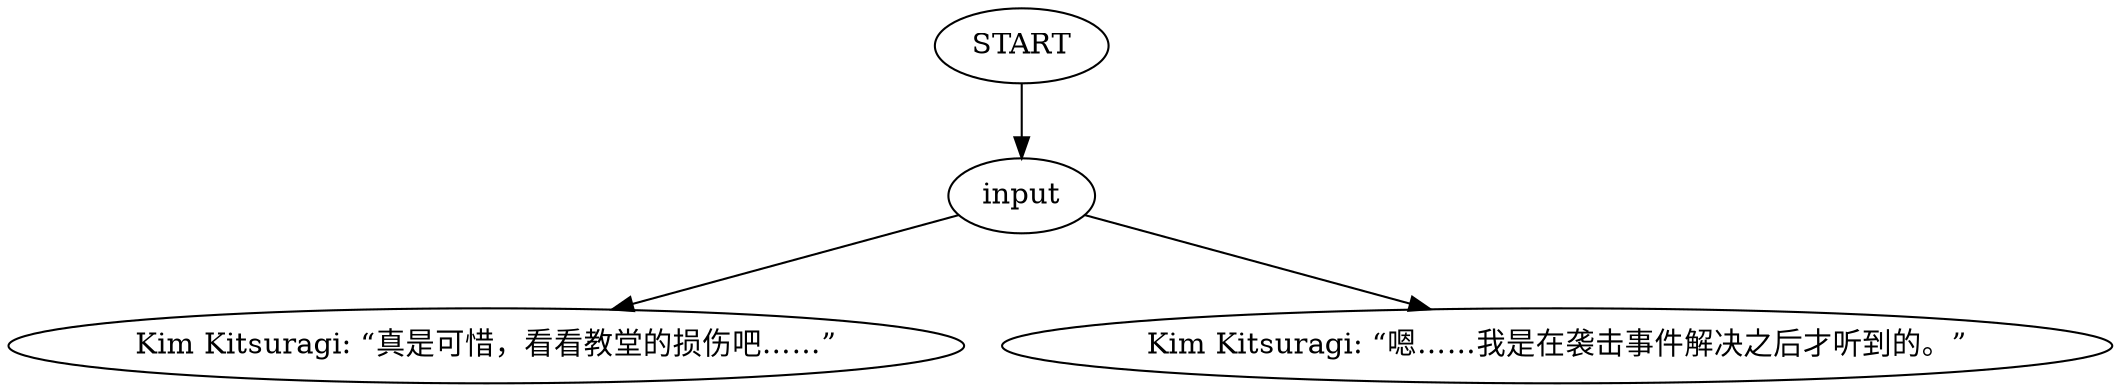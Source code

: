 # ICE / KIM CHURCH barks
# Kim reacts to the church getting shot up by the police a few months ago. Creates question option in Kim Main Dialogue.
# ==================================================
digraph G {
	  0 [label="START"];
	  1 [label="input"];
	  2 [label="Kim Kitsuragi: “真是可惜，看看教堂的损伤吧……”"];
	  4 [label="Kim Kitsuragi: “嗯……我是在袭击事件解决之后才听到的。”"];
	  0 -> 1
	  1 -> 2
	  1 -> 4
}

